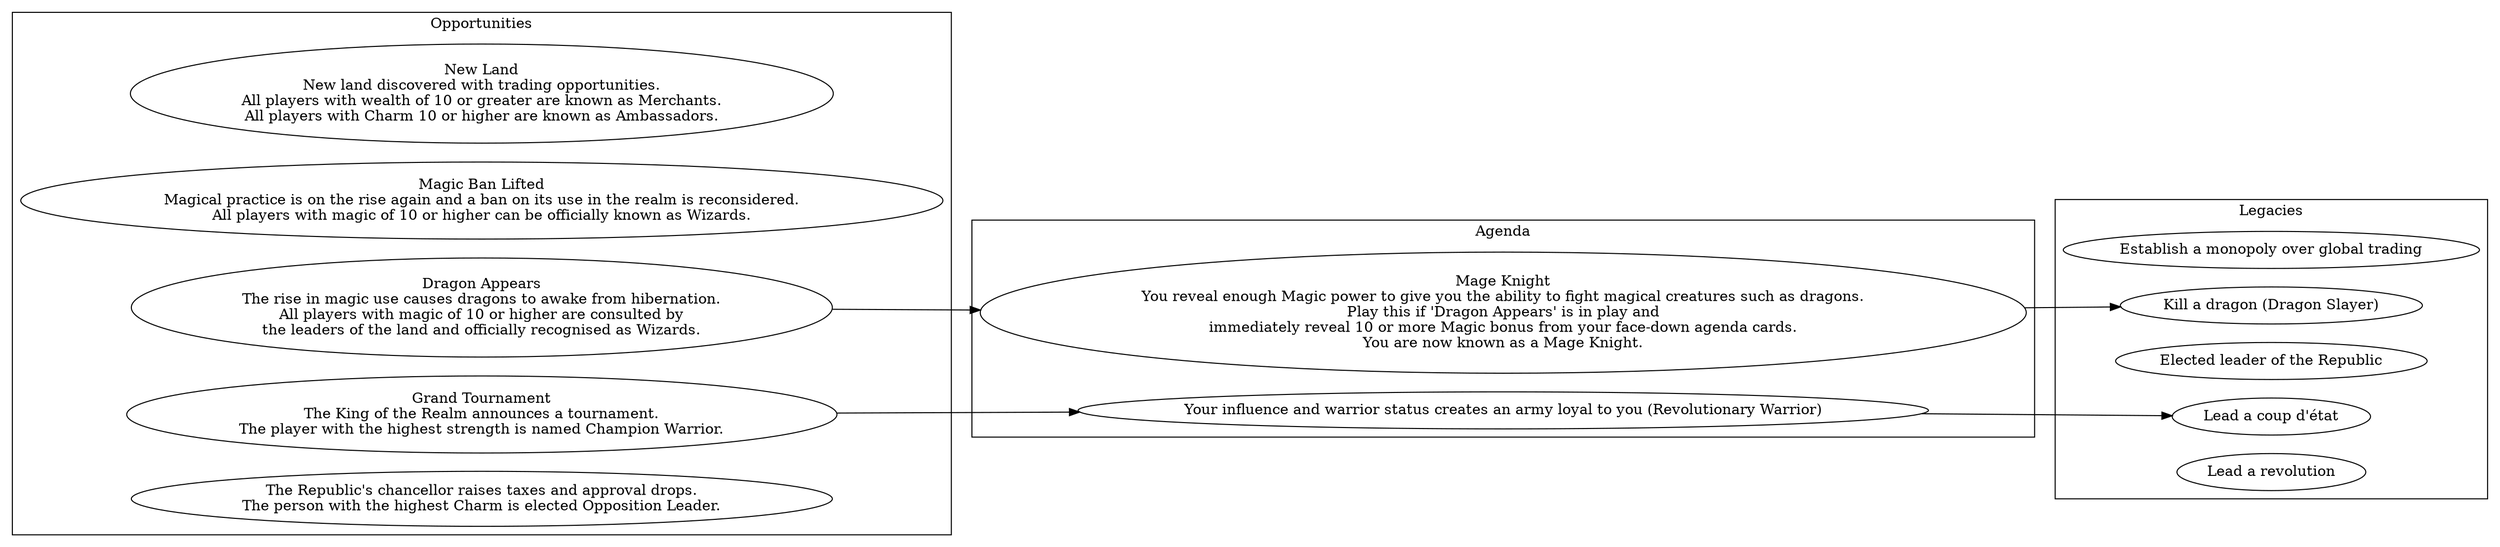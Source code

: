 digraph g {
    rankdir=LR;

    // Opportunities
    subgraph cluster_opportunities {
        label="Opportunities";
        trading [label="New Land\nNew land discovered with trading opportunities.\nAll players with wealth of 10 or greater are known as Merchants.\nAll players with Charm 10 or higher are known as Ambassadors."];
        magic_legal [label="Magic Ban Lifted\nMagical practice is on the rise again and a ban on its use in the realm is reconsidered.\nAll players with magic of 10 or higher can be officially known as Wizards."];
        dragon_appears [label="Dragon Appears\nThe rise in magic use causes dragons to awake from hibernation.\nAll players with magic of 10 or higher are consulted by\nthe leaders of the land and officially recognised as Wizards."];
        champion_warrior [label="Grand Tournament\nThe King of the Realm announces a tournament.\nThe player with the highest strength is named Champion Warrior."];
        unpopular_leader [label="The Republic's chancellor raises taxes and approval drops.\nThe person with the highest Charm is elected Opposition Leader."];
    }

    // Agenda
    subgraph cluster_agenda {
        label="Agenda";
        dragon_quest [label="Mage Knight\nYou reveal enough Magic power to give you the ability to fight magical creatures such as dragons.\nPlay this if 'Dragon Appears' is in play and\nimmediately reveal 10 or more Magic bonus from your face-down agenda cards.\nYou are now known as a Mage Knight."];
        underground_rebellion [label="Your influence and warrior status creates an army loyal to you (Revolutionary Warrior)"];
    }

    // Legacies
    subgraph cluster_legacies {
        label="Legacies";
        monopoly [label="Establish a monopoly over global trading"];
        slay_dragon [label="Kill a dragon (Dragon Slayer)"];
        elected [label="Elected leader of the Republic"];
        coup [label="Lead a coup d'état"];
        revolution [label="Lead a revolution"];
    }

    // Paths
    dragon_appears -> dragon_quest;
    dragon_quest -> slay_dragon;
    champion_warrior -> underground_rebellion;
    underground_rebellion -> coup;

}
